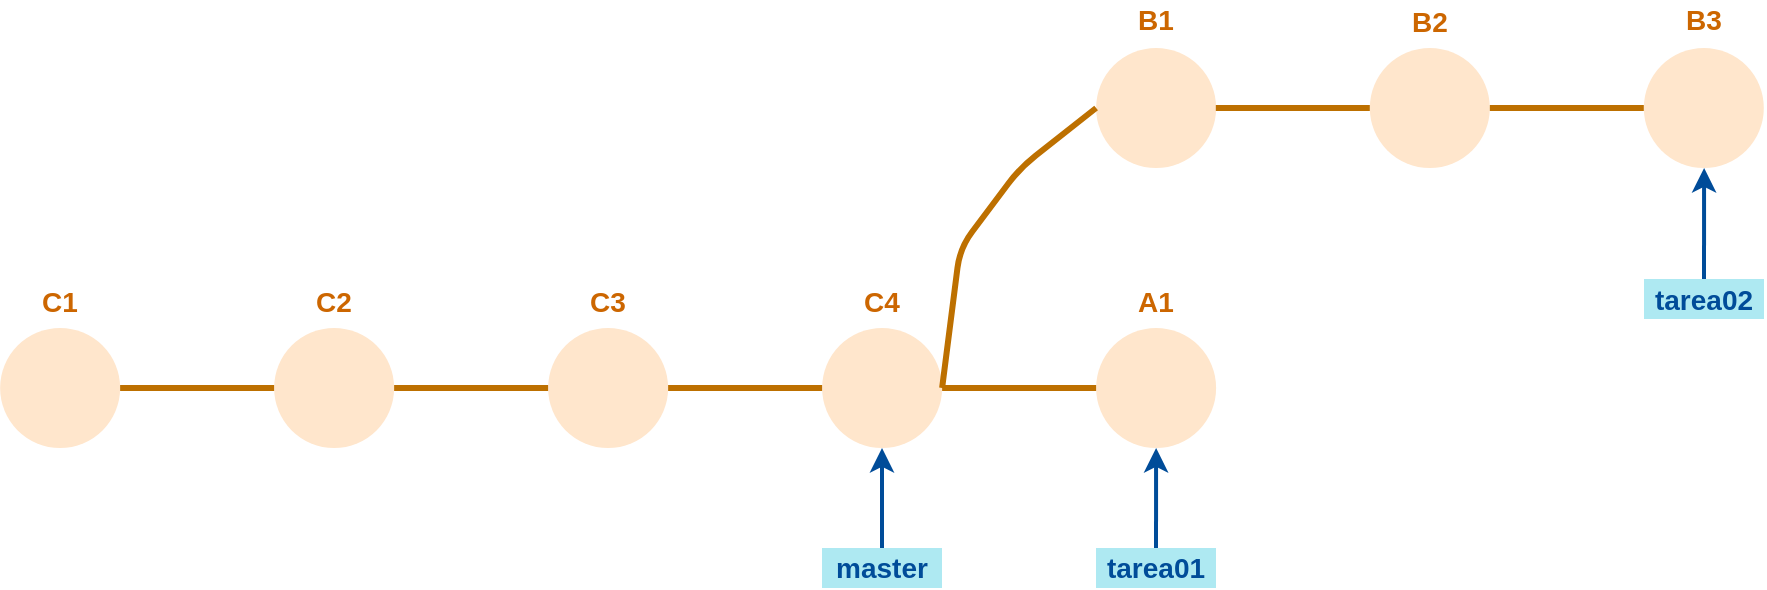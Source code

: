 <mxfile version="12.1.3" type="device" pages="1"><diagram id="HAET5fpl5bqPvAFkC88v" name="Page-1"><mxGraphModel dx="963" dy="953" grid="1" gridSize="10" guides="1" tooltips="1" connect="1" arrows="1" fold="1" page="1" pageScale="1" pageWidth="1100" pageHeight="1169" math="0" shadow="0"><root><mxCell id="0"/><mxCell id="1" parent="0"/><mxCell id="OzglFJ8sJ1fg2wrmD4SC-4" value="" style="ellipse;whiteSpace=wrap;html=1;aspect=fixed;fillColor=#FFE6CC;strokeColor=none;" parent="1" vertex="1"><mxGeometry x="40.059" y="260" width="60" height="60" as="geometry"/></mxCell><mxCell id="OzglFJ8sJ1fg2wrmD4SC-5" value="" style="ellipse;whiteSpace=wrap;html=1;aspect=fixed;fillColor=#FFE6CC;strokeColor=none;" parent="1" vertex="1"><mxGeometry x="177.059" y="260" width="60" height="60" as="geometry"/></mxCell><mxCell id="OzglFJ8sJ1fg2wrmD4SC-6" value="" style="endArrow=none;html=1;entryX=1;entryY=0.5;entryDx=0;entryDy=0;exitX=0;exitY=0.5;exitDx=0;exitDy=0;endFill=0;fillColor=#f0a30a;strokeColor=#BD7000;strokeWidth=3;" parent="1" source="OzglFJ8sJ1fg2wrmD4SC-5" target="OzglFJ8sJ1fg2wrmD4SC-4" edge="1"><mxGeometry width="50" height="50" relative="1" as="geometry"><mxPoint x="40.059" y="410" as="sourcePoint"/><mxPoint x="90.059" y="360" as="targetPoint"/></mxGeometry></mxCell><mxCell id="OzglFJ8sJ1fg2wrmD4SC-7" value="C1" style="text;html=1;strokeColor=none;fillColor=none;align=center;verticalAlign=middle;whiteSpace=wrap;rounded=0;fontStyle=1;fontSize=14;fontColor=#CC6600;" parent="1" vertex="1"><mxGeometry x="50.059" y="237" width="40" height="20" as="geometry"/></mxCell><mxCell id="OzglFJ8sJ1fg2wrmD4SC-8" value="C2" style="text;html=1;strokeColor=none;fillColor=none;align=center;verticalAlign=middle;whiteSpace=wrap;rounded=0;fontStyle=1;fontSize=14;fontColor=#CC6600;" parent="1" vertex="1"><mxGeometry x="187.059" y="237" width="40" height="20" as="geometry"/></mxCell><mxCell id="OzglFJ8sJ1fg2wrmD4SC-9" value="" style="ellipse;whiteSpace=wrap;html=1;aspect=fixed;fillColor=#FFE6CC;strokeColor=none;" parent="1" vertex="1"><mxGeometry x="314.059" y="260" width="60" height="60" as="geometry"/></mxCell><mxCell id="OzglFJ8sJ1fg2wrmD4SC-10" value="" style="endArrow=none;html=1;entryX=1;entryY=0.5;entryDx=0;entryDy=0;exitX=0;exitY=0.5;exitDx=0;exitDy=0;endFill=0;fillColor=#f0a30a;strokeColor=#BD7000;strokeWidth=3;" parent="1" source="OzglFJ8sJ1fg2wrmD4SC-9" edge="1"><mxGeometry width="50" height="50" relative="1" as="geometry"><mxPoint x="177.059" y="410" as="sourcePoint"/><mxPoint x="237.059" y="290" as="targetPoint"/></mxGeometry></mxCell><mxCell id="OzglFJ8sJ1fg2wrmD4SC-11" value="C3" style="text;html=1;strokeColor=none;fillColor=none;align=center;verticalAlign=middle;whiteSpace=wrap;rounded=0;fontStyle=1;fontSize=14;fontColor=#CC6600;" parent="1" vertex="1"><mxGeometry x="324.059" y="237" width="40" height="20" as="geometry"/></mxCell><mxCell id="OzglFJ8sJ1fg2wrmD4SC-12" value="" style="ellipse;whiteSpace=wrap;html=1;aspect=fixed;fillColor=#FFE6CC;strokeColor=none;" parent="1" vertex="1"><mxGeometry x="451.059" y="260" width="60" height="60" as="geometry"/></mxCell><mxCell id="OzglFJ8sJ1fg2wrmD4SC-13" value="" style="endArrow=none;html=1;entryX=1;entryY=0.5;entryDx=0;entryDy=0;exitX=0;exitY=0.5;exitDx=0;exitDy=0;endFill=0;fillColor=#f0a30a;strokeColor=#BD7000;strokeWidth=3;" parent="1" source="OzglFJ8sJ1fg2wrmD4SC-12" edge="1"><mxGeometry width="50" height="50" relative="1" as="geometry"><mxPoint x="314.059" y="410" as="sourcePoint"/><mxPoint x="374.059" y="290" as="targetPoint"/></mxGeometry></mxCell><mxCell id="OzglFJ8sJ1fg2wrmD4SC-14" value="C4" style="text;html=1;strokeColor=none;fillColor=none;align=center;verticalAlign=middle;whiteSpace=wrap;rounded=0;fontStyle=1;fontSize=14;fontColor=#CC6600;" parent="1" vertex="1"><mxGeometry x="461.059" y="237" width="40" height="20" as="geometry"/></mxCell><mxCell id="mrfmCj64JZZggaUAGXXq-5" value="master" style="text;html=1;strokeColor=none;fillColor=#AEE9F2;align=center;verticalAlign=middle;whiteSpace=wrap;rounded=0;fontStyle=1;fontSize=14;fontColor=#004C99;" parent="1" vertex="1"><mxGeometry x="451" y="370" width="60" height="20" as="geometry"/></mxCell><mxCell id="mrfmCj64JZZggaUAGXXq-6" value="" style="endArrow=classic;html=1;strokeColor=#004C99;fillColor=#FFB366;fontColor=#07733D;exitX=0.5;exitY=0;exitDx=0;exitDy=0;entryX=0.5;entryY=1;entryDx=0;entryDy=0;strokeWidth=2;" parent="1" source="mrfmCj64JZZggaUAGXXq-5" edge="1"><mxGeometry width="50" height="50" relative="1" as="geometry"><mxPoint x="491" y="210" as="sourcePoint"/><mxPoint x="481" y="320" as="targetPoint"/></mxGeometry></mxCell><mxCell id="mrfmCj64JZZggaUAGXXq-7" value="tarea01" style="text;html=1;strokeColor=none;fillColor=#AEE9F2;align=center;verticalAlign=middle;whiteSpace=wrap;rounded=0;fontStyle=1;fontSize=14;fontColor=#004C99;labelBorderColor=none;" parent="1" vertex="1"><mxGeometry x="588" y="370" width="60" height="20" as="geometry"/></mxCell><mxCell id="mrfmCj64JZZggaUAGXXq-9" value="" style="ellipse;whiteSpace=wrap;html=1;aspect=fixed;fillColor=#FFE6CC;strokeColor=none;" parent="1" vertex="1"><mxGeometry x="588.059" y="260" width="60" height="60" as="geometry"/></mxCell><mxCell id="mrfmCj64JZZggaUAGXXq-10" value="" style="endArrow=none;html=1;entryX=1;entryY=0.5;entryDx=0;entryDy=0;exitX=0;exitY=0.5;exitDx=0;exitDy=0;endFill=0;fillColor=#f0a30a;strokeColor=#BD7000;strokeWidth=3;" parent="1" source="mrfmCj64JZZggaUAGXXq-9" edge="1"><mxGeometry width="50" height="50" relative="1" as="geometry"><mxPoint x="451.059" y="410" as="sourcePoint"/><mxPoint x="511.059" y="290" as="targetPoint"/></mxGeometry></mxCell><mxCell id="mrfmCj64JZZggaUAGXXq-11" value="A1" style="text;html=1;strokeColor=none;fillColor=none;align=center;verticalAlign=middle;whiteSpace=wrap;rounded=0;fontStyle=1;fontSize=14;fontColor=#CC6600;" parent="1" vertex="1"><mxGeometry x="598.059" y="237" width="40" height="20" as="geometry"/></mxCell><mxCell id="mrfmCj64JZZggaUAGXXq-12" value="" style="endArrow=classic;html=1;strokeColor=#004C99;fillColor=#FFB366;fontColor=#07733D;exitX=0.5;exitY=0;exitDx=0;exitDy=0;entryX=0.5;entryY=1;entryDx=0;entryDy=0;strokeWidth=2;" parent="1" source="mrfmCj64JZZggaUAGXXq-7" target="mrfmCj64JZZggaUAGXXq-9" edge="1"><mxGeometry width="50" height="50" relative="1" as="geometry"><mxPoint x="491" y="380" as="sourcePoint"/><mxPoint x="491" y="330" as="targetPoint"/></mxGeometry></mxCell><mxCell id="mrfmCj64JZZggaUAGXXq-13" value="tarea02" style="text;html=1;strokeColor=none;fillColor=#AEE9F2;align=center;verticalAlign=middle;whiteSpace=wrap;rounded=0;fontStyle=1;fontSize=14;fontColor=#004C99;labelBorderColor=none;" parent="1" vertex="1"><mxGeometry x="862" y="235.5" width="60" height="20" as="geometry"/></mxCell><mxCell id="mrfmCj64JZZggaUAGXXq-16" value="" style="ellipse;whiteSpace=wrap;html=1;aspect=fixed;fillColor=#FFE6CC;strokeColor=none;" parent="1" vertex="1"><mxGeometry x="588.059" y="120" width="60" height="60" as="geometry"/></mxCell><mxCell id="mrfmCj64JZZggaUAGXXq-17" value="B1" style="text;html=1;strokeColor=none;fillColor=none;align=center;verticalAlign=middle;whiteSpace=wrap;rounded=0;fontStyle=1;fontSize=14;fontColor=#CC6600;" parent="1" vertex="1"><mxGeometry x="598.059" y="96" width="40" height="20" as="geometry"/></mxCell><mxCell id="mrfmCj64JZZggaUAGXXq-19" value="" style="endArrow=classic;html=1;strokeColor=#004C99;fillColor=#FFB366;fontColor=#07733D;exitX=0.5;exitY=0;exitDx=0;exitDy=0;strokeWidth=2;" parent="1" source="mrfmCj64JZZggaUAGXXq-13" edge="1"><mxGeometry width="50" height="50" relative="1" as="geometry"><mxPoint x="765" y="380" as="sourcePoint"/><mxPoint x="892.059" y="180" as="targetPoint"/></mxGeometry></mxCell><mxCell id="mrfmCj64JZZggaUAGXXq-20" value="" style="endArrow=none;html=1;entryX=1;entryY=0.5;entryDx=0;entryDy=0;exitX=0;exitY=0.5;exitDx=0;exitDy=0;endFill=0;fillColor=#f0a30a;strokeColor=#BD7000;strokeWidth=3;" parent="1" source="mrfmCj64JZZggaUAGXXq-16" target="OzglFJ8sJ1fg2wrmD4SC-12" edge="1"><mxGeometry width="50" height="50" relative="1" as="geometry"><mxPoint x="598.059" y="300" as="sourcePoint"/><mxPoint x="521.059" y="300" as="targetPoint"/><Array as="points"><mxPoint x="550" y="180"/><mxPoint x="520" y="220"/></Array></mxGeometry></mxCell><mxCell id="mrfmCj64JZZggaUAGXXq-21" value="" style="ellipse;whiteSpace=wrap;html=1;aspect=fixed;fillColor=#FFE6CC;strokeColor=none;" parent="1" vertex="1"><mxGeometry x="724.912" y="120" width="60" height="60" as="geometry"/></mxCell><mxCell id="mrfmCj64JZZggaUAGXXq-22" value="" style="endArrow=none;html=1;entryX=1;entryY=0.5;entryDx=0;entryDy=0;exitX=0;exitY=0.5;exitDx=0;exitDy=0;endFill=0;fillColor=#f0a30a;strokeColor=#BD7000;strokeWidth=3;" parent="1" source="mrfmCj64JZZggaUAGXXq-21" edge="1"><mxGeometry width="50" height="50" relative="1" as="geometry"><mxPoint x="587.912" y="270" as="sourcePoint"/><mxPoint x="647.912" y="150" as="targetPoint"/></mxGeometry></mxCell><mxCell id="mrfmCj64JZZggaUAGXXq-23" value="B2" style="text;html=1;strokeColor=none;fillColor=none;align=center;verticalAlign=middle;whiteSpace=wrap;rounded=0;fontStyle=1;fontSize=14;fontColor=#CC6600;" parent="1" vertex="1"><mxGeometry x="734.912" y="97" width="40" height="20" as="geometry"/></mxCell><mxCell id="eXCMcERXAQqWZyxh-jAE-2" value="" style="ellipse;whiteSpace=wrap;html=1;aspect=fixed;fillColor=#FFE6CC;strokeColor=none;" vertex="1" parent="1"><mxGeometry x="861.912" y="120" width="60" height="60" as="geometry"/></mxCell><mxCell id="eXCMcERXAQqWZyxh-jAE-3" value="" style="endArrow=none;html=1;entryX=1;entryY=0.5;entryDx=0;entryDy=0;exitX=0;exitY=0.5;exitDx=0;exitDy=0;endFill=0;fillColor=#f0a30a;strokeColor=#BD7000;strokeWidth=3;" edge="1" parent="1" source="eXCMcERXAQqWZyxh-jAE-2"><mxGeometry width="50" height="50" relative="1" as="geometry"><mxPoint x="724.912" y="270" as="sourcePoint"/><mxPoint x="784.912" y="150" as="targetPoint"/></mxGeometry></mxCell><mxCell id="eXCMcERXAQqWZyxh-jAE-4" value="B3" style="text;html=1;strokeColor=none;fillColor=none;align=center;verticalAlign=middle;whiteSpace=wrap;rounded=0;fontStyle=1;fontSize=14;fontColor=#CC6600;" vertex="1" parent="1"><mxGeometry x="871.912" y="96" width="40" height="20" as="geometry"/></mxCell></root></mxGraphModel></diagram></mxfile>